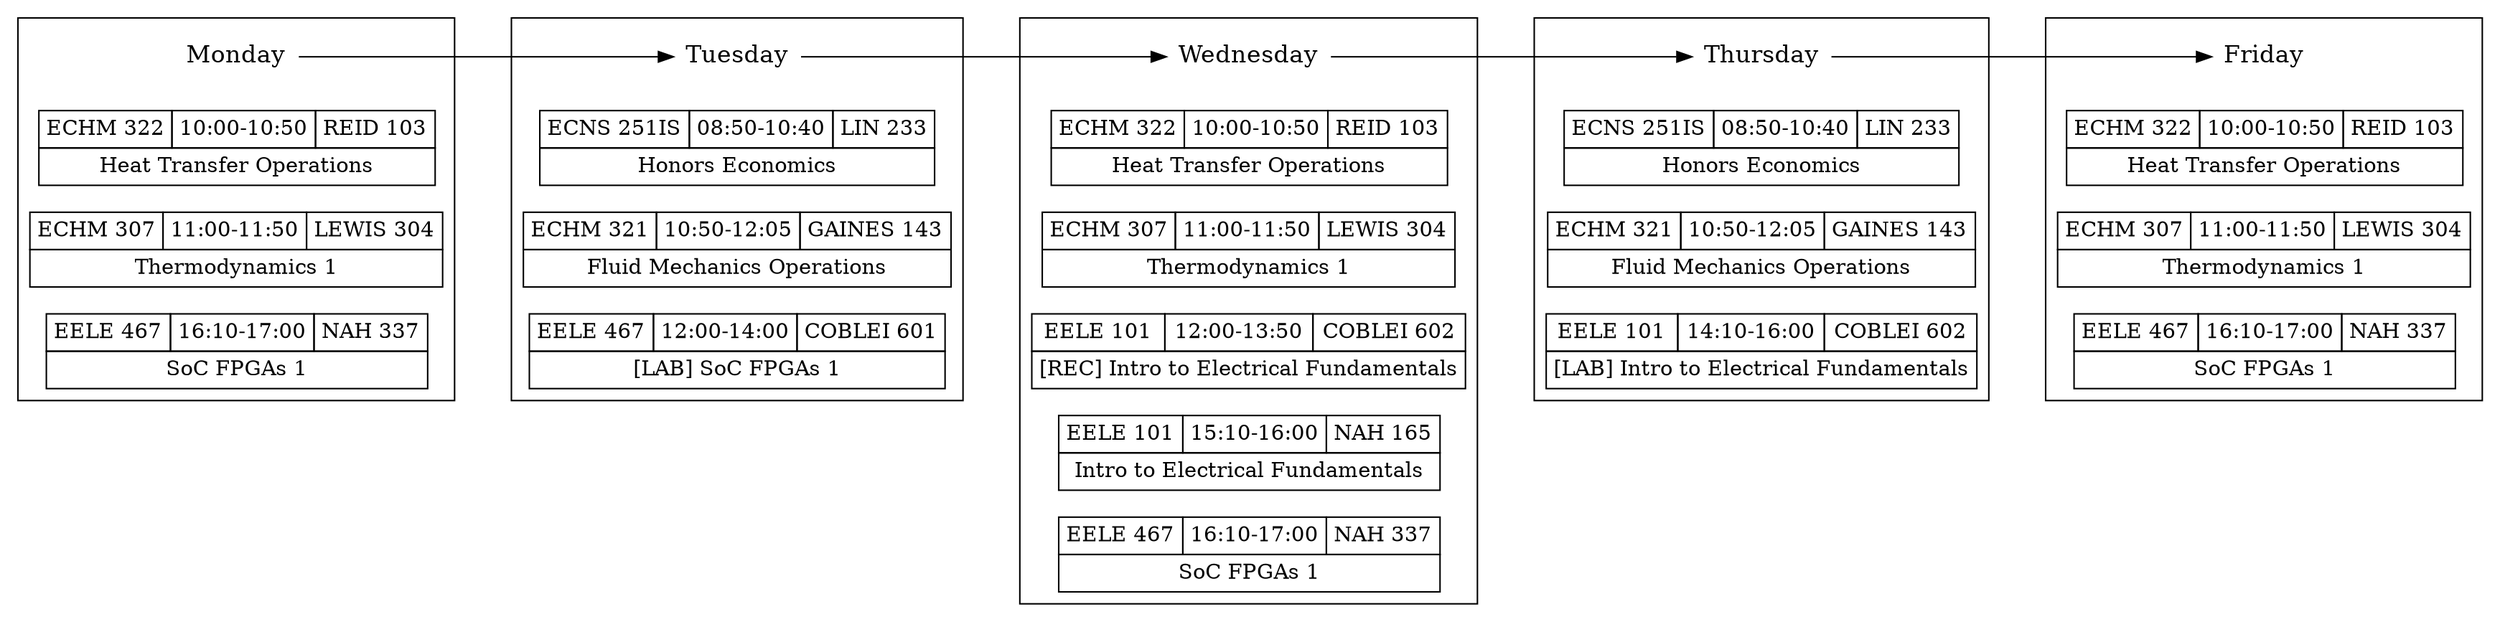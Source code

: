 digraph schedule {
    ranksep=.75; rankdir=LR; splines=false;

    {node [shape=plaintext,fontsize=16];
        "Monday" -> "Tuesday" -> "Wednesday" -> "Thursday"
        -> "Friday";
    }

    {node [shape=none, margin=0]
        subgraph clustermonday { rank = same; "Monday"; "ECHM322-m"; "ECHM307-m"; "EELE467-m"; }
    }

    "ECHM322-m" [label=<
    <TABLE BORDER="0" CELLBORDER="1" CELLSPACING="0" CELLPADDING="4">
    <TR>
    <TD>ECHM 322</TD>
    <TD>10:00-10:50</TD>
    <TD>REID 103</TD>
    </TR>
    <TR><TD COLSPAN="3">Heat Transfer Operations</TD></TR>
    </TABLE>>];

    "ECHM307-m" [label=<
    <TABLE BORDER="0" CELLBORDER="1" CELLSPACING="0" CELLPADDING="4">
    <TR>
    <TD>ECHM 307</TD>
    <TD>11:00-11:50</TD>
    <TD>LEWIS 304</TD>
    </TR>
    <TR><TD COLSPAN="3">Thermodynamics 1</TD></TR>
    </TABLE>>];

    "EELE467-m" [label=<
    <TABLE BORDER="0" CELLBORDER="1" CELLSPACING="0" CELLPADDING="4">
    <TR>
    <TD>EELE 467</TD>
    <TD>16:10-17:00</TD>
    <TD>NAH 337</TD>
    </TR>
    <TR><TD COLSPAN="3">SoC FPGAs 1</TD></TR>
    </TABLE>>];

    {node [shape=none, margin=0]
        subgraph clustertuesday { rank = same; "Tuesday"; "ECNS251IS-t"; "ECHM321-t"; "EELE467-t-lab"}
    }

    "ECNS251IS-t" [label=<
    <TABLE BORDER="0" CELLBORDER="1" CELLSPACING="0" CELLPADDING="4">
    <TR>
    <TD>ECNS 251IS</TD>
    <TD>08:50-10:40</TD>
    <TD>LIN 233</TD>
    </TR>
    <TR><TD COLSPAN="3">Honors Economics</TD></TR>
    </TABLE>>];

    "ECHM321-t" [label=<
    <TABLE BORDER="0" CELLBORDER="1" CELLSPACING="0" CELLPADDING="4">
    <TR>
    <TD>ECHM 321</TD>
    <TD>10:50-12:05</TD>
    <TD>GAINES 143</TD>
    </TR>
    <TR><TD COLSPAN="3">Fluid Mechanics Operations</TD></TR>
    </TABLE>>];

    "EELE467-t-lab" [label=<
    <TABLE BORDER="0" CELLBORDER="1" CELLSPACING="0" CELLPADDING="4">
    <TR>
    <TD>EELE 467</TD>
    <TD>12:00-14:00</TD>
    <TD>COBLEI 601</TD>
    </TR>
    <TR><TD COLSPAN="3">[LAB] SoC FPGAs 1</TD></TR>
    </TABLE>>];

    {node [shape=none, margin=0]
        subgraph clusterwednesday { rank = same; "Wednesday"; "ECHM322-w"; "ECHM307-w"; "EELE101-w-rec"; "EELE101-w"; "EELE467-w"; }
    }

    "ECHM322-w" [label=<
    <TABLE BORDER="0" CELLBORDER="1" CELLSPACING="0" CELLPADDING="4">
    <TR>
    <TD>ECHM 322</TD>
    <TD>10:00-10:50</TD>
    <TD>REID 103</TD>
    </TR>
    <TR><TD COLSPAN="3">Heat Transfer Operations</TD></TR>
    </TABLE>>];

    "ECHM307-w" [label=<
    <TABLE BORDER="0" CELLBORDER="1" CELLSPACING="0" CELLPADDING="4">
    <TR>
    <TD>ECHM 307</TD>
    <TD>11:00-11:50</TD>
    <TD>LEWIS 304</TD>
    </TR>
    <TR><TD COLSPAN="3">Thermodynamics 1</TD></TR>
    </TABLE>>];

    "EELE101-w-rec" [label=<
    <TABLE BORDER="0" CELLBORDER="1" CELLSPACING="0" CELLPADDING="4">
    <TR>
    <TD>EELE 101</TD>
    <TD>12:00-13:50</TD>
    <TD>COBLEI 602</TD>
    </TR>
    <TR><TD COLSPAN="3">[REC] Intro to Electrical Fundamentals</TD></TR>
    </TABLE>>];

    "EELE101-w" [label=<
    <TABLE BORDER="0" CELLBORDER="1" CELLSPACING="0" CELLPADDING="4">
    <TR>
    <TD>EELE 101</TD>
    <TD>15:10-16:00</TD>
    <TD>NAH 165</TD>
    </TR>
    <TR><TD COLSPAN="3">Intro to Electrical Fundamentals</TD></TR>
    </TABLE>>];

    "EELE467-w" [label=<
    <TABLE BORDER="0" CELLBORDER="1" CELLSPACING="0" CELLPADDING="4">
    <TR>
    <TD>EELE 467</TD>
    <TD>16:10-17:00</TD>
    <TD>NAH 337</TD>
    </TR>
    <TR><TD COLSPAN="3">SoC FPGAs 1</TD></TR>
    </TABLE>>];

    {node [shape=none, margin=0]
        subgraph clusterthursday { rank = same; "Thursday"; "ECNS251IS-r"; "ECHM321-r"; "EELE101-r-lab"; }
    }

    "ECNS251IS-r" [label=<
    <TABLE BORDER="0" CELLBORDER="1" CELLSPACING="0" CELLPADDING="4">
    <TR>
    <TD>ECNS 251IS</TD>
    <TD>08:50-10:40</TD>
    <TD>LIN 233</TD>
    </TR>
    <TR><TD COLSPAN="3">Honors Economics</TD></TR>
    </TABLE>>];

    "ECHM321-r" [label=<
    <TABLE BORDER="0" CELLBORDER="1" CELLSPACING="0" CELLPADDING="4">
    <TR>
    <TD>ECHM 321</TD>
    <TD>10:50-12:05</TD>
    <TD>GAINES 143</TD>
    </TR>
    <TR><TD COLSPAN="3">Fluid Mechanics Operations</TD></TR>
    </TABLE>>];

    "EELE101-r-lab" [label=<
    <TABLE BORDER="0" CELLBORDER="1" CELLSPACING="0" CELLPADDING="4">
    <TR>
    <TD>EELE 101</TD>
    <TD>14:10-16:00</TD>
    <TD>COBLEI 602</TD>
    </TR>
    <TR><TD COLSPAN="3">[LAB] Intro to Electrical Fundamentals</TD></TR>
    </TABLE>>];

    {node [shape=none, margin=0]
        subgraph clusterfriday { rank = same; "Friday"; "ECHM322-f"; "ECHM307-f"; "EELE467-f"; }
    }

    "ECHM322-f" [label=<
    <TABLE BORDER="0" CELLBORDER="1" CELLSPACING="0" CELLPADDING="4">
    <TR>
    <TD>ECHM 322</TD>
    <TD>10:00-10:50</TD>
    <TD>REID 103</TD>
    </TR>
    <TR><TD COLSPAN="3">Heat Transfer Operations</TD></TR>
    </TABLE>>];

    "ECHM307-f" [label=<
    <TABLE BORDER="0" CELLBORDER="1" CELLSPACING="0" CELLPADDING="4">
    <TR>
    <TD>ECHM 307</TD>
    <TD>11:00-11:50</TD>
    <TD>LEWIS 304</TD>
    </TR>
    <TR><TD COLSPAN="3">Thermodynamics 1</TD></TR>
    </TABLE>>];

    "EELE467-f" [label=<
    <TABLE BORDER="0" CELLBORDER="1" CELLSPACING="0" CELLPADDING="4">
    <TR>
    <TD>EELE 467</TD>
    <TD>16:10-17:00</TD>
    <TD>NAH 337</TD>
    </TR>
    <TR><TD COLSPAN="3">SoC FPGAs 1</TD></TR>
    </TABLE>>];
}
